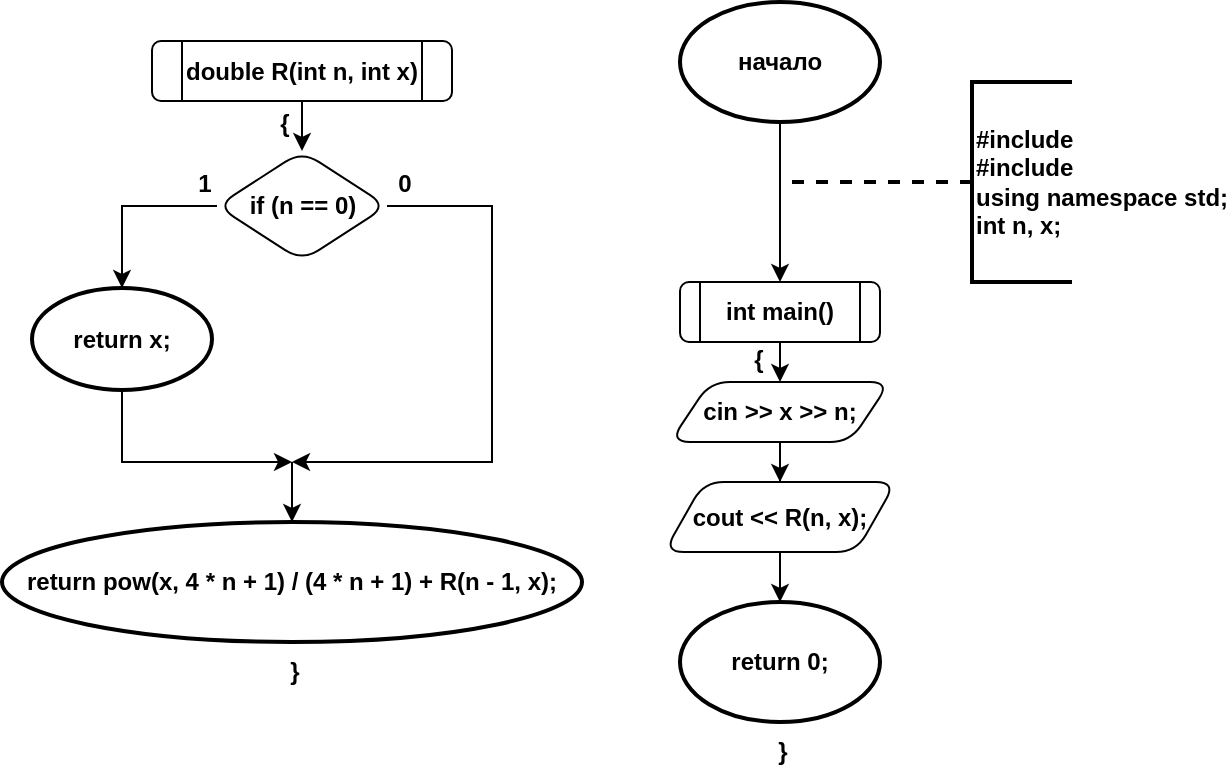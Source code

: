 <mxfile version="20.8.16" type="device"><diagram name="Страница 1" id="HFIKDzGOgvKgDdSusuIO"><mxGraphModel dx="714" dy="418" grid="0" gridSize="10" guides="1" tooltips="1" connect="1" arrows="1" fold="1" page="0" pageScale="1" pageWidth="827" pageHeight="1169" math="0" shadow="0"><root><mxCell id="0"/><mxCell id="1" parent="0"/><mxCell id="xqH2bdSXrtGDb9rcy9Sy-5" value="" style="edgeStyle=orthogonalEdgeStyle;rounded=0;orthogonalLoop=1;jettySize=auto;html=1;entryX=0.5;entryY=0;entryDx=0;entryDy=0;fontStyle=1" edge="1" parent="1" source="xqH2bdSXrtGDb9rcy9Sy-1" target="xqH2bdSXrtGDb9rcy9Sy-11"><mxGeometry relative="1" as="geometry"><mxPoint x="414" y="150" as="targetPoint"/></mxGeometry></mxCell><mxCell id="xqH2bdSXrtGDb9rcy9Sy-1" value="начало" style="strokeWidth=2;html=1;shape=mxgraph.flowchart.start_1;whiteSpace=wrap;fontStyle=1" vertex="1" parent="1"><mxGeometry x="364" y="10" width="100" height="60" as="geometry"/></mxCell><mxCell id="xqH2bdSXrtGDb9rcy9Sy-2" value="#include &lt;br&gt;#include&amp;nbsp; &lt;br&gt;using namespace std;&lt;br&gt;int n, x;" style="strokeWidth=2;html=1;shape=mxgraph.flowchart.annotation_1;align=left;pointerEvents=1;fontStyle=1" vertex="1" parent="1"><mxGeometry x="510" y="50" width="50" height="100" as="geometry"/></mxCell><mxCell id="xqH2bdSXrtGDb9rcy9Sy-8" value="" style="edgeStyle=orthogonalEdgeStyle;rounded=0;orthogonalLoop=1;jettySize=auto;html=1;strokeWidth=1;fontStyle=1" edge="1" parent="1" source="xqH2bdSXrtGDb9rcy9Sy-4" target="xqH2bdSXrtGDb9rcy9Sy-7"><mxGeometry relative="1" as="geometry"/></mxCell><mxCell id="xqH2bdSXrtGDb9rcy9Sy-4" value="cin &amp;gt;&amp;gt; x &amp;gt;&amp;gt; n;" style="shape=parallelogram;perimeter=parallelogramPerimeter;whiteSpace=wrap;html=1;fixedSize=1;rounded=1;fontStyle=1" vertex="1" parent="1"><mxGeometry x="359" y="200" width="110" height="30" as="geometry"/></mxCell><mxCell id="xqH2bdSXrtGDb9rcy9Sy-6" value="" style="endArrow=none;dashed=1;html=1;rounded=0;strokeWidth=2;entryX=0;entryY=0.5;entryDx=0;entryDy=0;entryPerimeter=0;fontStyle=1" edge="1" parent="1" target="xqH2bdSXrtGDb9rcy9Sy-2"><mxGeometry width="50" height="50" relative="1" as="geometry"><mxPoint x="420" y="100" as="sourcePoint"/><mxPoint x="350" y="150" as="targetPoint"/></mxGeometry></mxCell><mxCell id="xqH2bdSXrtGDb9rcy9Sy-10" value="" style="edgeStyle=orthogonalEdgeStyle;rounded=0;orthogonalLoop=1;jettySize=auto;html=1;strokeWidth=1;fontStyle=1" edge="1" parent="1" source="xqH2bdSXrtGDb9rcy9Sy-7" target="xqH2bdSXrtGDb9rcy9Sy-9"><mxGeometry relative="1" as="geometry"/></mxCell><mxCell id="xqH2bdSXrtGDb9rcy9Sy-7" value="cout &amp;lt;&amp;lt; R(n, x);" style="shape=parallelogram;perimeter=parallelogramPerimeter;whiteSpace=wrap;html=1;fixedSize=1;rounded=1;fontStyle=1" vertex="1" parent="1"><mxGeometry x="356" y="250" width="116" height="35" as="geometry"/></mxCell><mxCell id="xqH2bdSXrtGDb9rcy9Sy-9" value="return 0;" style="strokeWidth=2;html=1;shape=mxgraph.flowchart.start_1;whiteSpace=wrap;fontStyle=1" vertex="1" parent="1"><mxGeometry x="364" y="310" width="100" height="60" as="geometry"/></mxCell><mxCell id="xqH2bdSXrtGDb9rcy9Sy-13" style="edgeStyle=orthogonalEdgeStyle;rounded=0;orthogonalLoop=1;jettySize=auto;html=1;exitX=0.5;exitY=1;exitDx=0;exitDy=0;entryX=0.5;entryY=0;entryDx=0;entryDy=0;strokeWidth=1;fontStyle=1" edge="1" parent="1" source="xqH2bdSXrtGDb9rcy9Sy-11" target="xqH2bdSXrtGDb9rcy9Sy-4"><mxGeometry relative="1" as="geometry"/></mxCell><mxCell id="xqH2bdSXrtGDb9rcy9Sy-11" value="int main()" style="shape=process;whiteSpace=wrap;html=1;backgroundOutline=1;rounded=1;fontStyle=1" vertex="1" parent="1"><mxGeometry x="364" y="150" width="100" height="30" as="geometry"/></mxCell><mxCell id="xqH2bdSXrtGDb9rcy9Sy-14" value="}" style="text;html=1;align=center;verticalAlign=middle;resizable=0;points=[];autosize=1;strokeColor=none;fillColor=none;fontStyle=1" vertex="1" parent="1"><mxGeometry x="403" y="372" width="23" height="26" as="geometry"/></mxCell><mxCell id="xqH2bdSXrtGDb9rcy9Sy-15" value="{" style="text;html=1;align=center;verticalAlign=middle;resizable=0;points=[];autosize=1;strokeColor=none;fillColor=none;fontStyle=1" vertex="1" parent="1"><mxGeometry x="391" y="176" width="23" height="26" as="geometry"/></mxCell><mxCell id="xqH2bdSXrtGDb9rcy9Sy-20" value="" style="edgeStyle=orthogonalEdgeStyle;rounded=0;orthogonalLoop=1;jettySize=auto;html=1;strokeWidth=1;fontStyle=1" edge="1" parent="1" source="xqH2bdSXrtGDb9rcy9Sy-18" target="xqH2bdSXrtGDb9rcy9Sy-19"><mxGeometry relative="1" as="geometry"/></mxCell><mxCell id="xqH2bdSXrtGDb9rcy9Sy-18" value="double R(int n, int x)" style="shape=process;whiteSpace=wrap;html=1;backgroundOutline=1;rounded=1;fontStyle=1" vertex="1" parent="1"><mxGeometry x="100" y="29.5" width="150" height="30" as="geometry"/></mxCell><mxCell id="xqH2bdSXrtGDb9rcy9Sy-23" style="edgeStyle=orthogonalEdgeStyle;rounded=0;orthogonalLoop=1;jettySize=auto;html=1;entryX=0.5;entryY=0;entryDx=0;entryDy=0;entryPerimeter=0;strokeWidth=1;fontStyle=1" edge="1" parent="1" source="xqH2bdSXrtGDb9rcy9Sy-19" target="xqH2bdSXrtGDb9rcy9Sy-22"><mxGeometry relative="1" as="geometry"/></mxCell><mxCell id="xqH2bdSXrtGDb9rcy9Sy-25" style="edgeStyle=orthogonalEdgeStyle;rounded=0;orthogonalLoop=1;jettySize=auto;html=1;exitX=1;exitY=0.5;exitDx=0;exitDy=0;strokeWidth=1;fontStyle=1" edge="1" parent="1" source="xqH2bdSXrtGDb9rcy9Sy-19"><mxGeometry relative="1" as="geometry"><mxPoint x="170" y="240" as="targetPoint"/><Array as="points"><mxPoint x="270" y="112"/><mxPoint x="270" y="240"/></Array></mxGeometry></mxCell><mxCell id="xqH2bdSXrtGDb9rcy9Sy-19" value="if (n == 0)" style="rhombus;whiteSpace=wrap;html=1;rounded=1;fontStyle=1" vertex="1" parent="1"><mxGeometry x="132.5" y="84.5" width="85" height="55" as="geometry"/></mxCell><mxCell id="xqH2bdSXrtGDb9rcy9Sy-21" value="{" style="text;html=1;align=center;verticalAlign=middle;resizable=0;points=[];autosize=1;strokeColor=none;fillColor=none;fontStyle=1" vertex="1" parent="1"><mxGeometry x="154" y="57.5" width="23" height="26" as="geometry"/></mxCell><mxCell id="xqH2bdSXrtGDb9rcy9Sy-26" style="edgeStyle=orthogonalEdgeStyle;rounded=0;orthogonalLoop=1;jettySize=auto;html=1;exitX=0.5;exitY=1;exitDx=0;exitDy=0;exitPerimeter=0;strokeWidth=1;fontStyle=1" edge="1" parent="1" source="xqH2bdSXrtGDb9rcy9Sy-22"><mxGeometry relative="1" as="geometry"><mxPoint x="170" y="240" as="targetPoint"/><Array as="points"><mxPoint x="85" y="240"/></Array></mxGeometry></mxCell><mxCell id="xqH2bdSXrtGDb9rcy9Sy-22" value="return x;" style="strokeWidth=2;html=1;shape=mxgraph.flowchart.start_1;whiteSpace=wrap;rounded=1;fontStyle=1" vertex="1" parent="1"><mxGeometry x="40" y="153" width="90" height="51" as="geometry"/></mxCell><mxCell id="xqH2bdSXrtGDb9rcy9Sy-24" value="1" style="text;html=1;align=center;verticalAlign=middle;resizable=0;points=[];autosize=1;strokeColor=none;fillColor=none;fontStyle=1" vertex="1" parent="1"><mxGeometry x="113" y="87.5" width="25" height="26" as="geometry"/></mxCell><mxCell id="xqH2bdSXrtGDb9rcy9Sy-27" value="0" style="text;html=1;align=center;verticalAlign=middle;resizable=0;points=[];autosize=1;strokeColor=none;fillColor=none;fontStyle=1" vertex="1" parent="1"><mxGeometry x="213" y="87.5" width="25" height="26" as="geometry"/></mxCell><mxCell id="xqH2bdSXrtGDb9rcy9Sy-28" value="return pow(x, 4 * n + 1) / (4 * n + 1) + R(n - 1, x);" style="strokeWidth=2;html=1;shape=mxgraph.flowchart.start_1;whiteSpace=wrap;rounded=1;fontStyle=1" vertex="1" parent="1"><mxGeometry x="25" y="270" width="290" height="60" as="geometry"/></mxCell><mxCell id="xqH2bdSXrtGDb9rcy9Sy-29" value="" style="endArrow=classic;html=1;rounded=0;strokeWidth=1;entryX=0.5;entryY=0;entryDx=0;entryDy=0;entryPerimeter=0;fontStyle=1" edge="1" parent="1" target="xqH2bdSXrtGDb9rcy9Sy-28"><mxGeometry width="50" height="50" relative="1" as="geometry"><mxPoint x="170" y="240" as="sourcePoint"/><mxPoint x="230" y="300" as="targetPoint"/></mxGeometry></mxCell><mxCell id="xqH2bdSXrtGDb9rcy9Sy-30" value="}" style="text;html=1;align=center;verticalAlign=middle;resizable=0;points=[];autosize=1;strokeColor=none;fillColor=none;fontStyle=1" vertex="1" parent="1"><mxGeometry x="159" y="332" width="23" height="26" as="geometry"/></mxCell></root></mxGraphModel></diagram></mxfile>